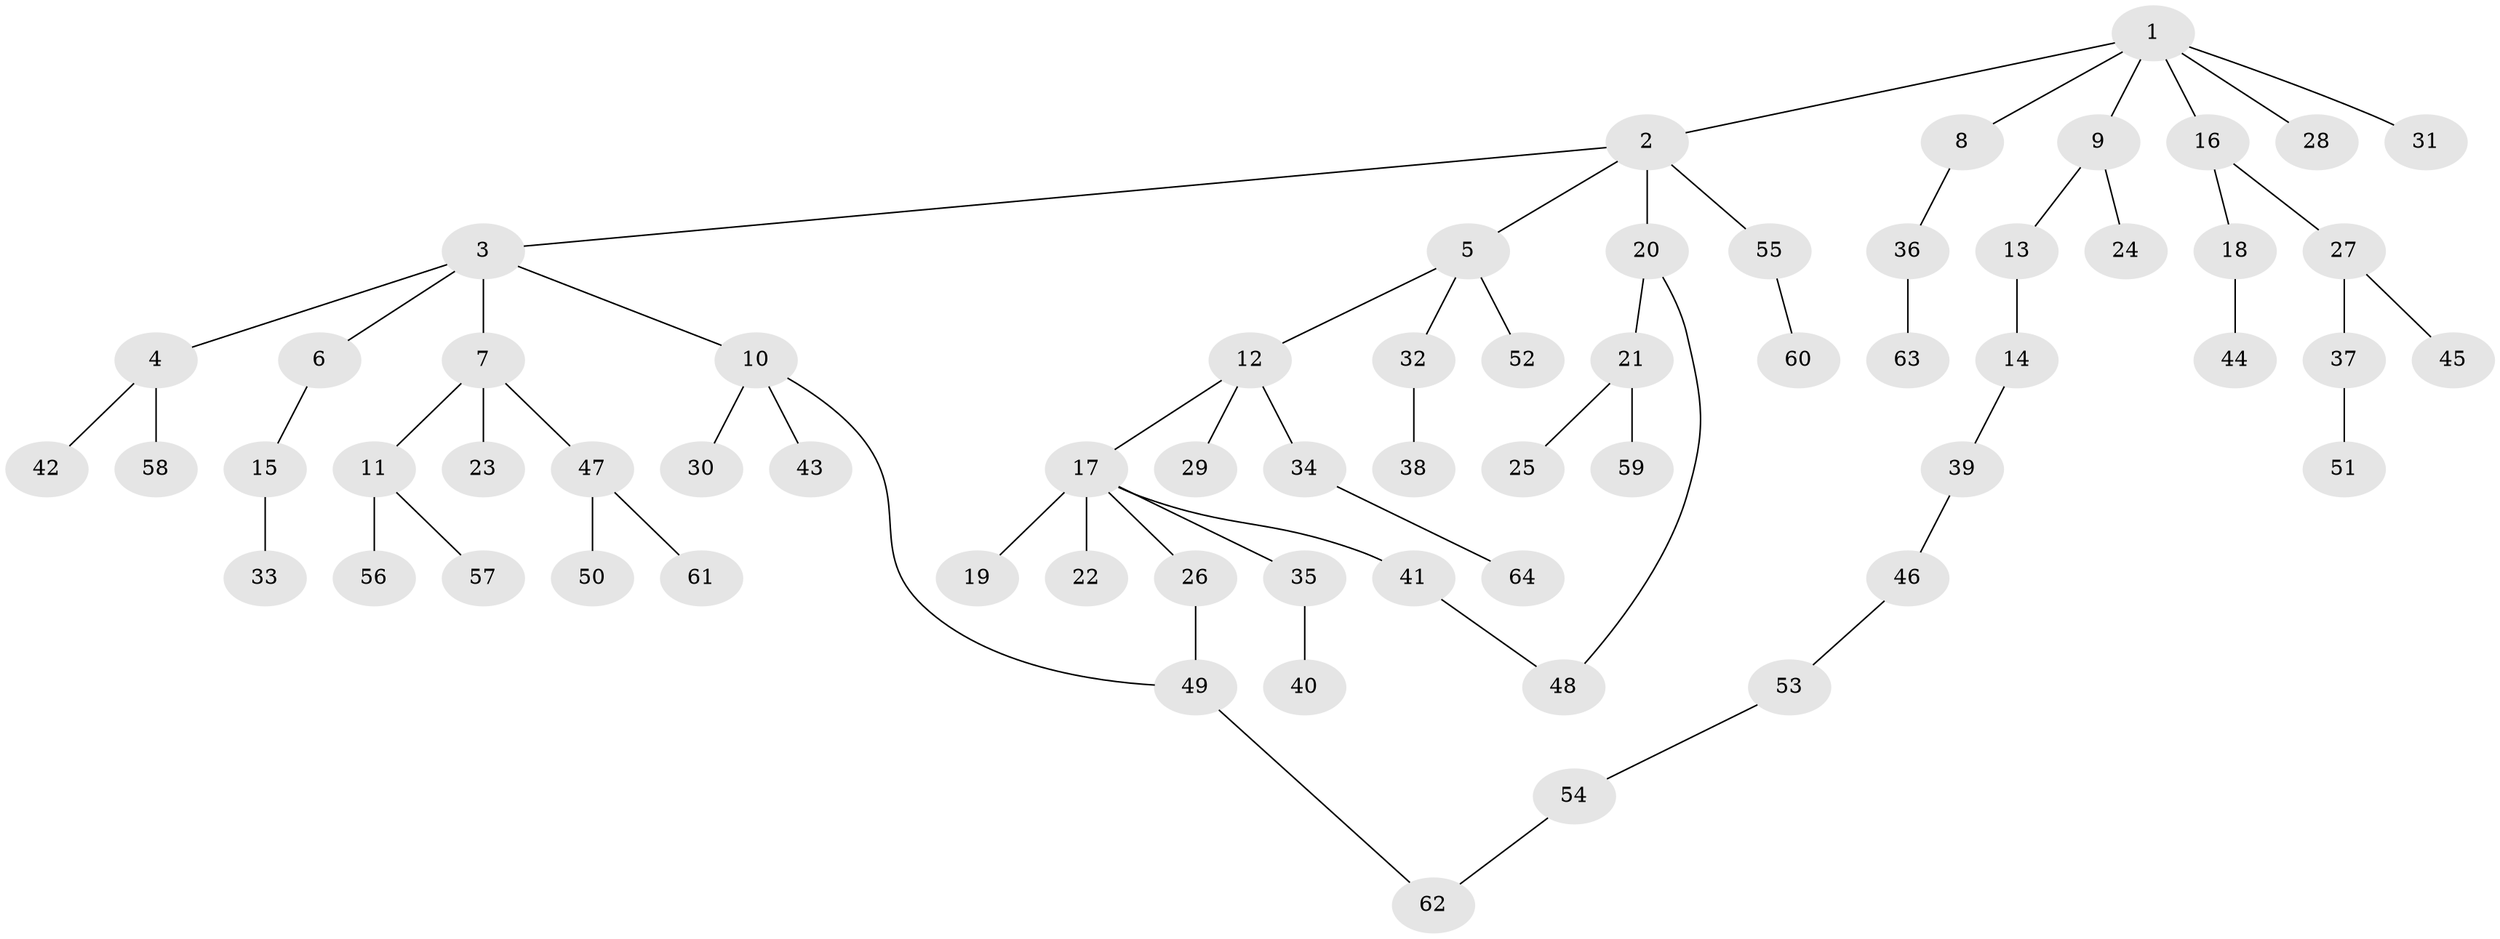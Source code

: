 // Generated by graph-tools (version 1.1) at 2025/01/03/09/25 03:01:06]
// undirected, 64 vertices, 66 edges
graph export_dot {
graph [start="1"]
  node [color=gray90,style=filled];
  1;
  2;
  3;
  4;
  5;
  6;
  7;
  8;
  9;
  10;
  11;
  12;
  13;
  14;
  15;
  16;
  17;
  18;
  19;
  20;
  21;
  22;
  23;
  24;
  25;
  26;
  27;
  28;
  29;
  30;
  31;
  32;
  33;
  34;
  35;
  36;
  37;
  38;
  39;
  40;
  41;
  42;
  43;
  44;
  45;
  46;
  47;
  48;
  49;
  50;
  51;
  52;
  53;
  54;
  55;
  56;
  57;
  58;
  59;
  60;
  61;
  62;
  63;
  64;
  1 -- 2;
  1 -- 8;
  1 -- 9;
  1 -- 16;
  1 -- 28;
  1 -- 31;
  2 -- 3;
  2 -- 5;
  2 -- 20;
  2 -- 55;
  3 -- 4;
  3 -- 6;
  3 -- 7;
  3 -- 10;
  4 -- 42;
  4 -- 58;
  5 -- 12;
  5 -- 32;
  5 -- 52;
  6 -- 15;
  7 -- 11;
  7 -- 23;
  7 -- 47;
  8 -- 36;
  9 -- 13;
  9 -- 24;
  10 -- 30;
  10 -- 43;
  10 -- 49;
  11 -- 56;
  11 -- 57;
  12 -- 17;
  12 -- 29;
  12 -- 34;
  13 -- 14;
  14 -- 39;
  15 -- 33;
  16 -- 18;
  16 -- 27;
  17 -- 19;
  17 -- 22;
  17 -- 26;
  17 -- 35;
  17 -- 41;
  18 -- 44;
  20 -- 21;
  20 -- 48;
  21 -- 25;
  21 -- 59;
  26 -- 49;
  27 -- 37;
  27 -- 45;
  32 -- 38;
  34 -- 64;
  35 -- 40;
  36 -- 63;
  37 -- 51;
  39 -- 46;
  41 -- 48;
  46 -- 53;
  47 -- 50;
  47 -- 61;
  49 -- 62;
  53 -- 54;
  54 -- 62;
  55 -- 60;
}
